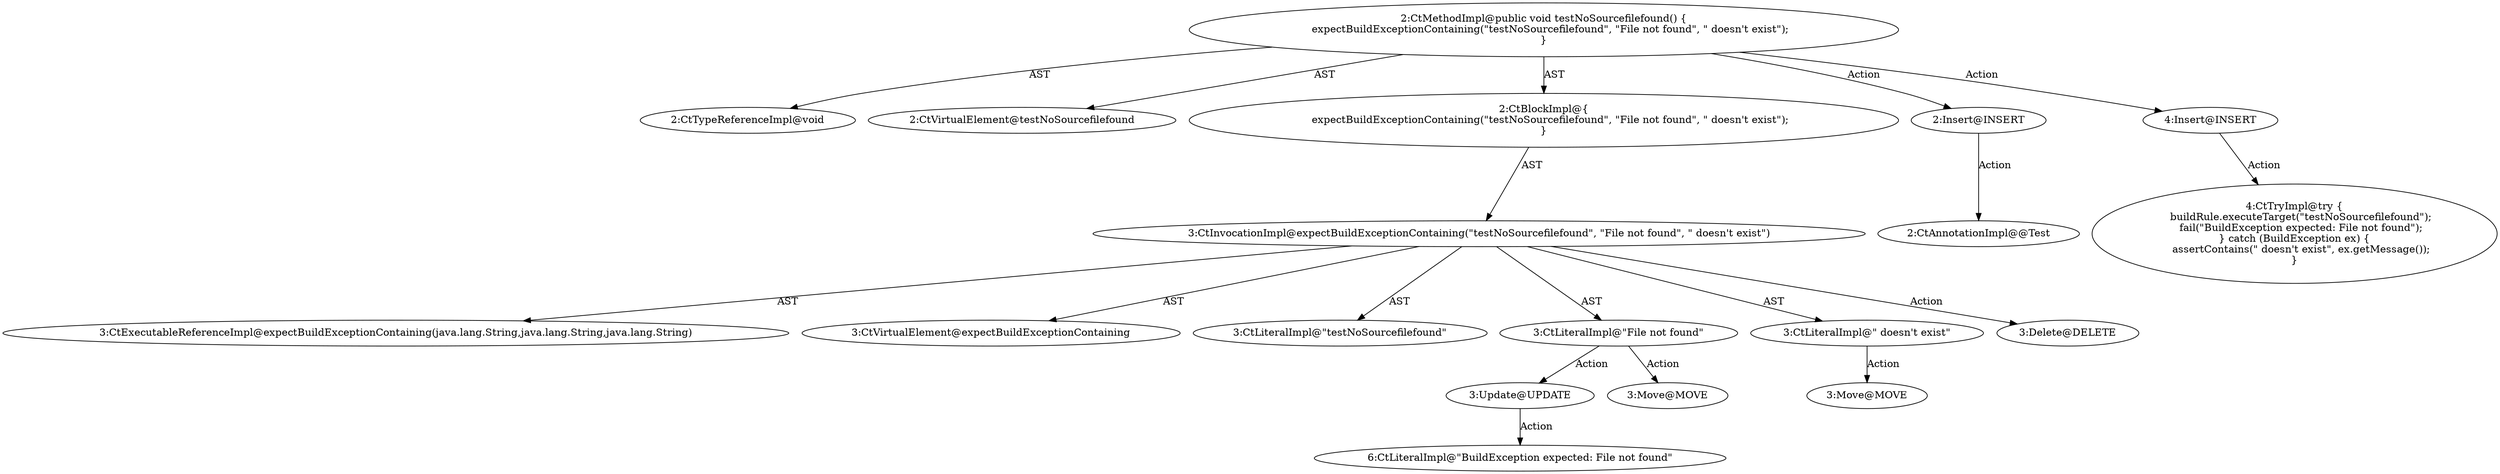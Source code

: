 digraph "testNoSourcefilefound#?" {
0 [label="2:CtTypeReferenceImpl@void" shape=ellipse]
1 [label="2:CtVirtualElement@testNoSourcefilefound" shape=ellipse]
2 [label="3:CtExecutableReferenceImpl@expectBuildExceptionContaining(java.lang.String,java.lang.String,java.lang.String)" shape=ellipse]
3 [label="3:CtVirtualElement@expectBuildExceptionContaining" shape=ellipse]
4 [label="3:CtLiteralImpl@\"testNoSourcefilefound\"" shape=ellipse]
5 [label="3:CtLiteralImpl@\"File not found\"" shape=ellipse]
6 [label="3:CtLiteralImpl@\" doesn't exist\"" shape=ellipse]
7 [label="3:CtInvocationImpl@expectBuildExceptionContaining(\"testNoSourcefilefound\", \"File not found\", \" doesn't exist\")" shape=ellipse]
8 [label="2:CtBlockImpl@\{
    expectBuildExceptionContaining(\"testNoSourcefilefound\", \"File not found\", \" doesn't exist\");
\}" shape=ellipse]
9 [label="2:CtMethodImpl@public void testNoSourcefilefound() \{
    expectBuildExceptionContaining(\"testNoSourcefilefound\", \"File not found\", \" doesn't exist\");
\}" shape=ellipse]
10 [label="3:Update@UPDATE" shape=ellipse]
11 [label="6:CtLiteralImpl@\"BuildException expected: File not found\"" shape=ellipse]
12 [label="3:Delete@DELETE" shape=ellipse]
13 [label="2:Insert@INSERT" shape=ellipse]
14 [label="2:CtAnnotationImpl@@Test" shape=ellipse]
15 [label="4:Insert@INSERT" shape=ellipse]
16 [label="4:CtTryImpl@try \{
    buildRule.executeTarget(\"testNoSourcefilefound\");
    fail(\"BuildException expected: File not found\");
\} catch (BuildException ex) \{
    assertContains(\" doesn't exist\", ex.getMessage());
\}" shape=ellipse]
17 [label="3:Move@MOVE" shape=ellipse]
18 [label="3:Move@MOVE" shape=ellipse]
5 -> 10 [label="Action"];
5 -> 17 [label="Action"];
6 -> 18 [label="Action"];
7 -> 3 [label="AST"];
7 -> 2 [label="AST"];
7 -> 4 [label="AST"];
7 -> 5 [label="AST"];
7 -> 6 [label="AST"];
7 -> 12 [label="Action"];
8 -> 7 [label="AST"];
9 -> 1 [label="AST"];
9 -> 0 [label="AST"];
9 -> 8 [label="AST"];
9 -> 13 [label="Action"];
9 -> 15 [label="Action"];
10 -> 11 [label="Action"];
13 -> 14 [label="Action"];
15 -> 16 [label="Action"];
}